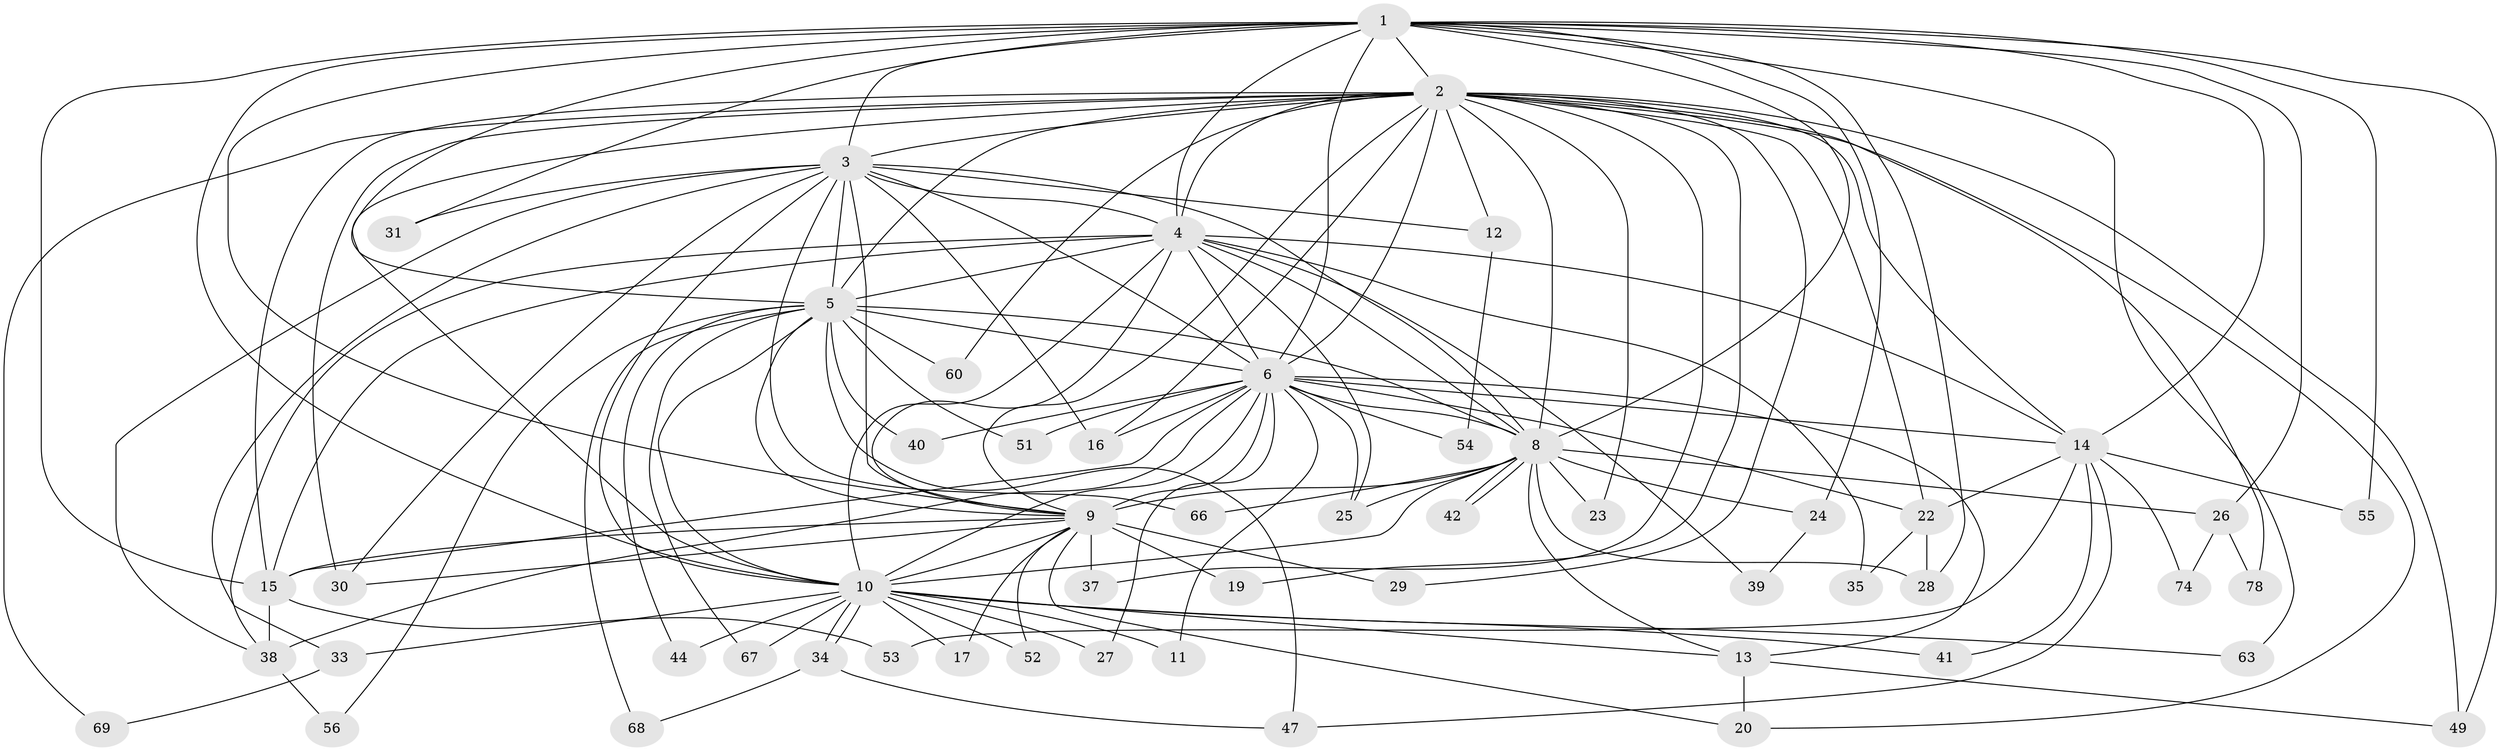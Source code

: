 // original degree distribution, {18: 0.02564102564102564, 23: 0.01282051282051282, 16: 0.02564102564102564, 17: 0.02564102564102564, 14: 0.01282051282051282, 20: 0.01282051282051282, 24: 0.01282051282051282, 2: 0.5897435897435898, 4: 0.05128205128205128, 5: 0.038461538461538464, 10: 0.01282051282051282, 7: 0.01282051282051282, 3: 0.16666666666666666}
// Generated by graph-tools (version 1.1) at 2025/10/02/27/25 16:10:56]
// undirected, 54 vertices, 142 edges
graph export_dot {
graph [start="1"]
  node [color=gray90,style=filled];
  1 [super="+75"];
  2 [super="+18"];
  3 [super="+48"];
  4 [super="+73"];
  5 [super="+50"];
  6 [super="+7"];
  8 [super="+62"];
  9 [super="+58"];
  10 [super="+36"];
  11;
  12 [super="+21"];
  13 [super="+32"];
  14 [super="+57"];
  15 [super="+64"];
  16 [super="+70"];
  17;
  19;
  20 [super="+76"];
  22 [super="+71"];
  23;
  24;
  25 [super="+46"];
  26;
  27;
  28 [super="+77"];
  29;
  30 [super="+43"];
  31;
  33 [super="+59"];
  34;
  35;
  37;
  38 [super="+45"];
  39;
  40;
  41;
  42;
  44 [super="+72"];
  47 [super="+65"];
  49 [super="+61"];
  51;
  52;
  53;
  54;
  55;
  56;
  60;
  63;
  66;
  67;
  68;
  69;
  74;
  78;
  1 -- 2;
  1 -- 3;
  1 -- 4;
  1 -- 5;
  1 -- 6 [weight=2];
  1 -- 8;
  1 -- 9;
  1 -- 10;
  1 -- 15;
  1 -- 24;
  1 -- 26;
  1 -- 28;
  1 -- 31;
  1 -- 49;
  1 -- 55;
  1 -- 63;
  1 -- 14;
  2 -- 3;
  2 -- 4;
  2 -- 5 [weight=2];
  2 -- 6 [weight=2];
  2 -- 8;
  2 -- 9;
  2 -- 10;
  2 -- 12 [weight=2];
  2 -- 14;
  2 -- 19;
  2 -- 22;
  2 -- 23;
  2 -- 29;
  2 -- 30;
  2 -- 49;
  2 -- 60;
  2 -- 69;
  2 -- 78;
  2 -- 37;
  2 -- 15;
  2 -- 20;
  2 -- 16;
  3 -- 4;
  3 -- 5;
  3 -- 6 [weight=2];
  3 -- 8;
  3 -- 9;
  3 -- 10;
  3 -- 12;
  3 -- 16;
  3 -- 30;
  3 -- 31;
  3 -- 33;
  3 -- 66;
  3 -- 38;
  4 -- 5;
  4 -- 6 [weight=2];
  4 -- 8 [weight=2];
  4 -- 9;
  4 -- 10;
  4 -- 25;
  4 -- 35;
  4 -- 38;
  4 -- 39;
  4 -- 14;
  4 -- 15;
  5 -- 6 [weight=2];
  5 -- 8;
  5 -- 9;
  5 -- 10;
  5 -- 40;
  5 -- 44;
  5 -- 47;
  5 -- 51;
  5 -- 56;
  5 -- 60;
  5 -- 68;
  5 -- 67;
  6 -- 8 [weight=3];
  6 -- 9 [weight=2];
  6 -- 10 [weight=3];
  6 -- 11;
  6 -- 13;
  6 -- 38;
  6 -- 14;
  6 -- 15;
  6 -- 16;
  6 -- 22;
  6 -- 27;
  6 -- 40;
  6 -- 51;
  6 -- 54;
  6 -- 25;
  8 -- 9;
  8 -- 10;
  8 -- 23;
  8 -- 24;
  8 -- 25;
  8 -- 26;
  8 -- 28;
  8 -- 42;
  8 -- 42;
  8 -- 66;
  8 -- 13;
  9 -- 10;
  9 -- 17;
  9 -- 19;
  9 -- 20;
  9 -- 29;
  9 -- 37;
  9 -- 52;
  9 -- 15;
  9 -- 30;
  10 -- 11;
  10 -- 13;
  10 -- 17;
  10 -- 27;
  10 -- 33 [weight=2];
  10 -- 34;
  10 -- 34;
  10 -- 41;
  10 -- 44 [weight=2];
  10 -- 52;
  10 -- 63;
  10 -- 67;
  12 -- 54;
  13 -- 20;
  13 -- 49;
  14 -- 22;
  14 -- 41;
  14 -- 47;
  14 -- 53;
  14 -- 55;
  14 -- 74;
  15 -- 53;
  15 -- 38;
  22 -- 35;
  22 -- 28;
  24 -- 39;
  26 -- 74;
  26 -- 78;
  33 -- 69;
  34 -- 68;
  34 -- 47;
  38 -- 56;
}
